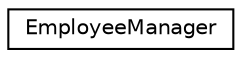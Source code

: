 digraph "Graphical Class Hierarchy"
{
  edge [fontname="Helvetica",fontsize="10",labelfontname="Helvetica",labelfontsize="10"];
  node [fontname="Helvetica",fontsize="10",shape=record];
  rankdir="LR";
  Node1 [label="EmployeeManager",height=0.2,width=0.4,color="black", fillcolor="white", style="filled",URL="$classEmployeeManager.html",tooltip="Small program that stores a list of employees, as well as searchable trees. "];
}
